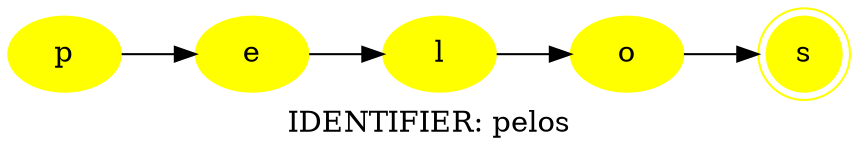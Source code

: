 digraph Plot{
   rankdir = LR;
   label = "IDENTIFIER: pelos";
    n0[style = filled, color = yellow, label = "p"];
    n1[style = filled, color = yellow, label = "e"];
    n2[style = filled, color = yellow, label = "l"];
    n3[style = filled, color = yellow, label = "o"];
    n4[style = filled, color = yellow, label = "s" ,shape = doublecircle];
    n0 -> n1;
    n1 -> n2;
    n2 -> n3;
    n3 -> n4;
}